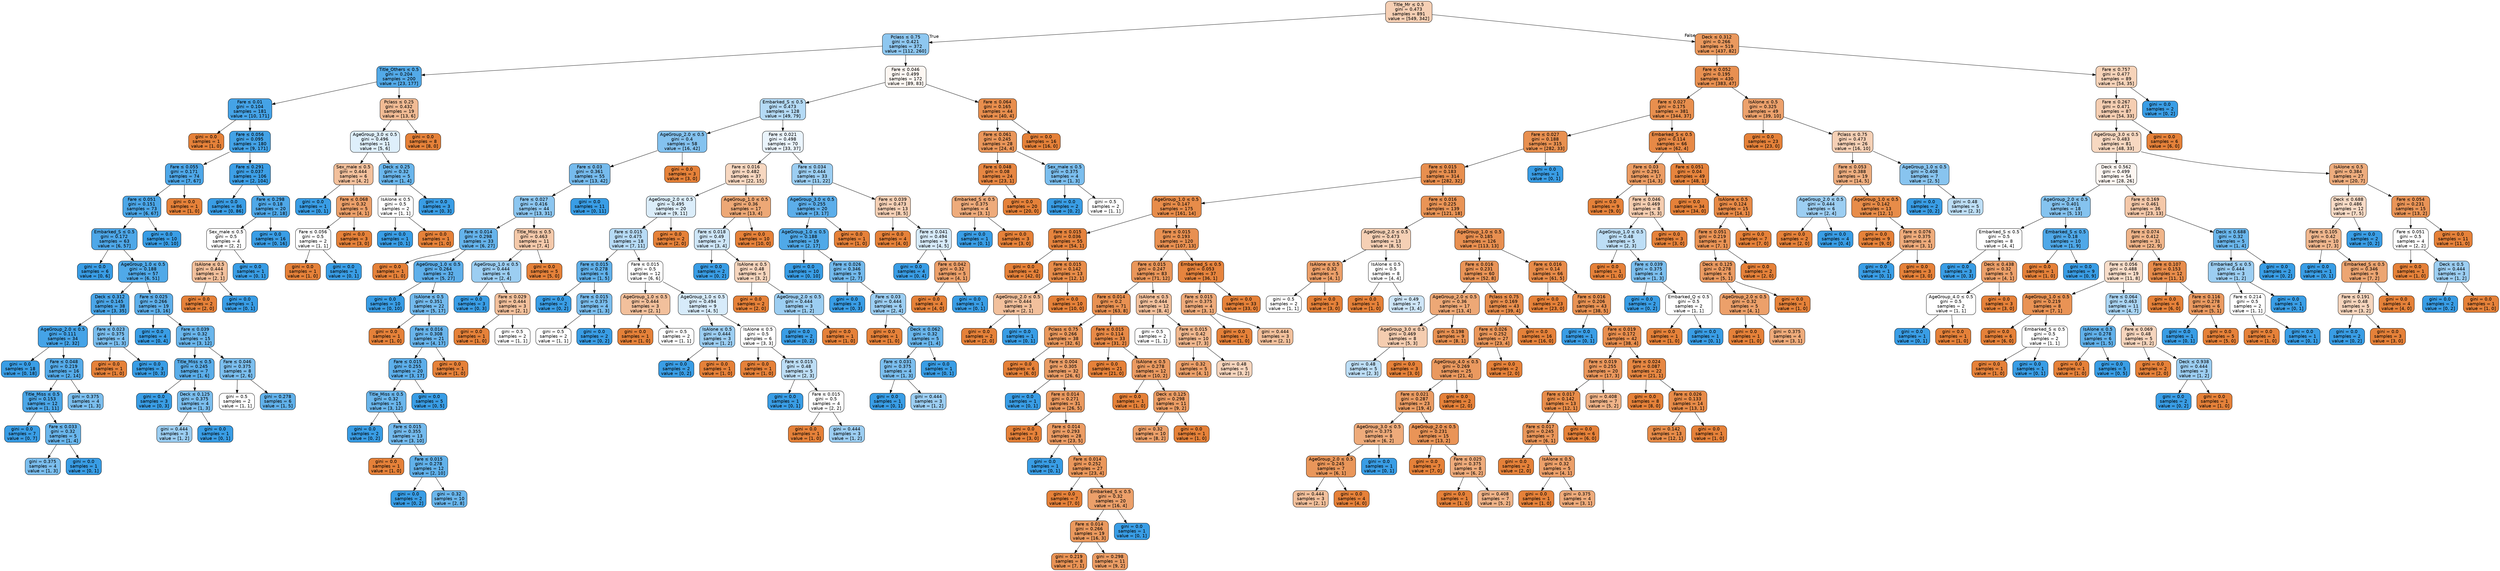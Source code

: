 digraph Tree {
node [shape=box, style="filled, rounded", color="black", fontname=helvetica] ;
edge [fontname=helvetica] ;
0 [label=<Title_Mr &le; 0.5<br/>gini = 0.473<br/>samples = 891<br/>value = [549, 342]>, fillcolor="#f5cfb4"] ;
1 [label=<Pclass &le; 0.75<br/>gini = 0.421<br/>samples = 372<br/>value = [112, 260]>, fillcolor="#8ec7f0"] ;
0 -> 1 [labeldistance=2.5, labelangle=45, headlabel="True"] ;
2 [label=<Title_Others &le; 0.5<br/>gini = 0.204<br/>samples = 200<br/>value = [23, 177]>, fillcolor="#53aae8"] ;
1 -> 2 ;
3 [label=<Fare &le; 0.01<br/>gini = 0.104<br/>samples = 181<br/>value = [10, 171]>, fillcolor="#45a3e7"] ;
2 -> 3 ;
4 [label=<gini = 0.0<br/>samples = 1<br/>value = [1, 0]>, fillcolor="#e58139"] ;
3 -> 4 ;
5 [label=<Fare &le; 0.056<br/>gini = 0.095<br/>samples = 180<br/>value = [9, 171]>, fillcolor="#43a2e6"] ;
3 -> 5 ;
6 [label=<Fare &le; 0.055<br/>gini = 0.171<br/>samples = 74<br/>value = [7, 67]>, fillcolor="#4ea7e8"] ;
5 -> 6 ;
7 [label=<Fare &le; 0.051<br/>gini = 0.151<br/>samples = 73<br/>value = [6, 67]>, fillcolor="#4ba6e7"] ;
6 -> 7 ;
8 [label=<Embarked_S &le; 0.5<br/>gini = 0.172<br/>samples = 63<br/>value = [6, 57]>, fillcolor="#4ea7e8"] ;
7 -> 8 ;
9 [label=<gini = 0.0<br/>samples = 6<br/>value = [0, 6]>, fillcolor="#399de5"] ;
8 -> 9 ;
10 [label=<AgeGroup_1.0 &le; 0.5<br/>gini = 0.188<br/>samples = 57<br/>value = [6, 51]>, fillcolor="#50a9e8"] ;
8 -> 10 ;
11 [label=<Deck &le; 0.312<br/>gini = 0.145<br/>samples = 38<br/>value = [3, 35]>, fillcolor="#4aa5e7"] ;
10 -> 11 ;
12 [label=<AgeGroup_2.0 &le; 0.5<br/>gini = 0.111<br/>samples = 34<br/>value = [2, 32]>, fillcolor="#45a3e7"] ;
11 -> 12 ;
13 [label=<gini = 0.0<br/>samples = 18<br/>value = [0, 18]>, fillcolor="#399de5"] ;
12 -> 13 ;
14 [label=<Fare &le; 0.048<br/>gini = 0.219<br/>samples = 16<br/>value = [2, 14]>, fillcolor="#55abe9"] ;
12 -> 14 ;
15 [label=<Title_Miss &le; 0.5<br/>gini = 0.153<br/>samples = 12<br/>value = [1, 11]>, fillcolor="#4ba6e7"] ;
14 -> 15 ;
16 [label=<gini = 0.0<br/>samples = 7<br/>value = [0, 7]>, fillcolor="#399de5"] ;
15 -> 16 ;
17 [label=<Fare &le; 0.033<br/>gini = 0.32<br/>samples = 5<br/>value = [1, 4]>, fillcolor="#6ab6ec"] ;
15 -> 17 ;
18 [label=<gini = 0.375<br/>samples = 4<br/>value = [1, 3]>, fillcolor="#7bbeee"] ;
17 -> 18 ;
19 [label=<gini = 0.0<br/>samples = 1<br/>value = [0, 1]>, fillcolor="#399de5"] ;
17 -> 19 ;
20 [label=<gini = 0.375<br/>samples = 4<br/>value = [1, 3]>, fillcolor="#7bbeee"] ;
14 -> 20 ;
21 [label=<Fare &le; 0.023<br/>gini = 0.375<br/>samples = 4<br/>value = [1, 3]>, fillcolor="#7bbeee"] ;
11 -> 21 ;
22 [label=<gini = 0.0<br/>samples = 1<br/>value = [1, 0]>, fillcolor="#e58139"] ;
21 -> 22 ;
23 [label=<gini = 0.0<br/>samples = 3<br/>value = [0, 3]>, fillcolor="#399de5"] ;
21 -> 23 ;
24 [label=<Fare &le; 0.025<br/>gini = 0.266<br/>samples = 19<br/>value = [3, 16]>, fillcolor="#5eafea"] ;
10 -> 24 ;
25 [label=<gini = 0.0<br/>samples = 4<br/>value = [0, 4]>, fillcolor="#399de5"] ;
24 -> 25 ;
26 [label=<Fare &le; 0.039<br/>gini = 0.32<br/>samples = 15<br/>value = [3, 12]>, fillcolor="#6ab6ec"] ;
24 -> 26 ;
27 [label=<Title_Miss &le; 0.5<br/>gini = 0.245<br/>samples = 7<br/>value = [1, 6]>, fillcolor="#5aade9"] ;
26 -> 27 ;
28 [label=<gini = 0.0<br/>samples = 3<br/>value = [0, 3]>, fillcolor="#399de5"] ;
27 -> 28 ;
29 [label=<Deck &le; 0.125<br/>gini = 0.375<br/>samples = 4<br/>value = [1, 3]>, fillcolor="#7bbeee"] ;
27 -> 29 ;
30 [label=<gini = 0.444<br/>samples = 3<br/>value = [1, 2]>, fillcolor="#9ccef2"] ;
29 -> 30 ;
31 [label=<gini = 0.0<br/>samples = 1<br/>value = [0, 1]>, fillcolor="#399de5"] ;
29 -> 31 ;
32 [label=<Fare &le; 0.046<br/>gini = 0.375<br/>samples = 8<br/>value = [2, 6]>, fillcolor="#7bbeee"] ;
26 -> 32 ;
33 [label=<gini = 0.5<br/>samples = 2<br/>value = [1, 1]>, fillcolor="#ffffff"] ;
32 -> 33 ;
34 [label=<gini = 0.278<br/>samples = 6<br/>value = [1, 5]>, fillcolor="#61b1ea"] ;
32 -> 34 ;
35 [label=<gini = 0.0<br/>samples = 10<br/>value = [0, 10]>, fillcolor="#399de5"] ;
7 -> 35 ;
36 [label=<gini = 0.0<br/>samples = 1<br/>value = [1, 0]>, fillcolor="#e58139"] ;
6 -> 36 ;
37 [label=<Fare &le; 0.291<br/>gini = 0.037<br/>samples = 106<br/>value = [2, 104]>, fillcolor="#3d9fe6"] ;
5 -> 37 ;
38 [label=<gini = 0.0<br/>samples = 86<br/>value = [0, 86]>, fillcolor="#399de5"] ;
37 -> 38 ;
39 [label=<Fare &le; 0.298<br/>gini = 0.18<br/>samples = 20<br/>value = [2, 18]>, fillcolor="#4fa8e8"] ;
37 -> 39 ;
40 [label=<Sex_male &le; 0.5<br/>gini = 0.5<br/>samples = 4<br/>value = [2, 2]>, fillcolor="#ffffff"] ;
39 -> 40 ;
41 [label=<IsAlone &le; 0.5<br/>gini = 0.444<br/>samples = 3<br/>value = [2, 1]>, fillcolor="#f2c09c"] ;
40 -> 41 ;
42 [label=<gini = 0.0<br/>samples = 2<br/>value = [2, 0]>, fillcolor="#e58139"] ;
41 -> 42 ;
43 [label=<gini = 0.0<br/>samples = 1<br/>value = [0, 1]>, fillcolor="#399de5"] ;
41 -> 43 ;
44 [label=<gini = 0.0<br/>samples = 1<br/>value = [0, 1]>, fillcolor="#399de5"] ;
40 -> 44 ;
45 [label=<gini = 0.0<br/>samples = 16<br/>value = [0, 16]>, fillcolor="#399de5"] ;
39 -> 45 ;
46 [label=<Pclass &le; 0.25<br/>gini = 0.432<br/>samples = 19<br/>value = [13, 6]>, fillcolor="#f1bb94"] ;
2 -> 46 ;
47 [label=<AgeGroup_3.0 &le; 0.5<br/>gini = 0.496<br/>samples = 11<br/>value = [5, 6]>, fillcolor="#deeffb"] ;
46 -> 47 ;
48 [label=<Sex_male &le; 0.5<br/>gini = 0.444<br/>samples = 6<br/>value = [4, 2]>, fillcolor="#f2c09c"] ;
47 -> 48 ;
49 [label=<gini = 0.0<br/>samples = 1<br/>value = [0, 1]>, fillcolor="#399de5"] ;
48 -> 49 ;
50 [label=<Fare &le; 0.068<br/>gini = 0.32<br/>samples = 5<br/>value = [4, 1]>, fillcolor="#eca06a"] ;
48 -> 50 ;
51 [label=<Fare &le; 0.056<br/>gini = 0.5<br/>samples = 2<br/>value = [1, 1]>, fillcolor="#ffffff"] ;
50 -> 51 ;
52 [label=<gini = 0.0<br/>samples = 1<br/>value = [1, 0]>, fillcolor="#e58139"] ;
51 -> 52 ;
53 [label=<gini = 0.0<br/>samples = 1<br/>value = [0, 1]>, fillcolor="#399de5"] ;
51 -> 53 ;
54 [label=<gini = 0.0<br/>samples = 3<br/>value = [3, 0]>, fillcolor="#e58139"] ;
50 -> 54 ;
55 [label=<Deck &le; 0.25<br/>gini = 0.32<br/>samples = 5<br/>value = [1, 4]>, fillcolor="#6ab6ec"] ;
47 -> 55 ;
56 [label=<IsAlone &le; 0.5<br/>gini = 0.5<br/>samples = 2<br/>value = [1, 1]>, fillcolor="#ffffff"] ;
55 -> 56 ;
57 [label=<gini = 0.0<br/>samples = 1<br/>value = [0, 1]>, fillcolor="#399de5"] ;
56 -> 57 ;
58 [label=<gini = 0.0<br/>samples = 1<br/>value = [1, 0]>, fillcolor="#e58139"] ;
56 -> 58 ;
59 [label=<gini = 0.0<br/>samples = 3<br/>value = [0, 3]>, fillcolor="#399de5"] ;
55 -> 59 ;
60 [label=<gini = 0.0<br/>samples = 8<br/>value = [8, 0]>, fillcolor="#e58139"] ;
46 -> 60 ;
61 [label=<Fare &le; 0.046<br/>gini = 0.499<br/>samples = 172<br/>value = [89, 83]>, fillcolor="#fdf7f2"] ;
1 -> 61 ;
62 [label=<Embarked_S &le; 0.5<br/>gini = 0.473<br/>samples = 128<br/>value = [49, 79]>, fillcolor="#b4daf5"] ;
61 -> 62 ;
63 [label=<AgeGroup_2.0 &le; 0.5<br/>gini = 0.4<br/>samples = 58<br/>value = [16, 42]>, fillcolor="#84c2ef"] ;
62 -> 63 ;
64 [label=<Fare &le; 0.03<br/>gini = 0.361<br/>samples = 55<br/>value = [13, 42]>, fillcolor="#76bbed"] ;
63 -> 64 ;
65 [label=<Fare &le; 0.027<br/>gini = 0.416<br/>samples = 44<br/>value = [13, 31]>, fillcolor="#8cc6f0"] ;
64 -> 65 ;
66 [label=<Fare &le; 0.014<br/>gini = 0.298<br/>samples = 33<br/>value = [6, 27]>, fillcolor="#65b3eb"] ;
65 -> 66 ;
67 [label=<gini = 0.0<br/>samples = 1<br/>value = [1, 0]>, fillcolor="#e58139"] ;
66 -> 67 ;
68 [label=<AgeGroup_1.0 &le; 0.5<br/>gini = 0.264<br/>samples = 32<br/>value = [5, 27]>, fillcolor="#5eafea"] ;
66 -> 68 ;
69 [label=<gini = 0.0<br/>samples = 10<br/>value = [0, 10]>, fillcolor="#399de5"] ;
68 -> 69 ;
70 [label=<IsAlone &le; 0.5<br/>gini = 0.351<br/>samples = 22<br/>value = [5, 17]>, fillcolor="#73baed"] ;
68 -> 70 ;
71 [label=<gini = 0.0<br/>samples = 1<br/>value = [1, 0]>, fillcolor="#e58139"] ;
70 -> 71 ;
72 [label=<Fare &le; 0.016<br/>gini = 0.308<br/>samples = 21<br/>value = [4, 17]>, fillcolor="#68b4eb"] ;
70 -> 72 ;
73 [label=<Fare &le; 0.015<br/>gini = 0.255<br/>samples = 20<br/>value = [3, 17]>, fillcolor="#5caeea"] ;
72 -> 73 ;
74 [label=<Title_Miss &le; 0.5<br/>gini = 0.32<br/>samples = 15<br/>value = [3, 12]>, fillcolor="#6ab6ec"] ;
73 -> 74 ;
75 [label=<gini = 0.0<br/>samples = 2<br/>value = [0, 2]>, fillcolor="#399de5"] ;
74 -> 75 ;
76 [label=<Fare &le; 0.015<br/>gini = 0.355<br/>samples = 13<br/>value = [3, 10]>, fillcolor="#74baed"] ;
74 -> 76 ;
77 [label=<gini = 0.0<br/>samples = 1<br/>value = [1, 0]>, fillcolor="#e58139"] ;
76 -> 77 ;
78 [label=<Fare &le; 0.015<br/>gini = 0.278<br/>samples = 12<br/>value = [2, 10]>, fillcolor="#61b1ea"] ;
76 -> 78 ;
79 [label=<gini = 0.0<br/>samples = 2<br/>value = [0, 2]>, fillcolor="#399de5"] ;
78 -> 79 ;
80 [label=<gini = 0.32<br/>samples = 10<br/>value = [2, 8]>, fillcolor="#6ab6ec"] ;
78 -> 80 ;
81 [label=<gini = 0.0<br/>samples = 5<br/>value = [0, 5]>, fillcolor="#399de5"] ;
73 -> 81 ;
82 [label=<gini = 0.0<br/>samples = 1<br/>value = [1, 0]>, fillcolor="#e58139"] ;
72 -> 82 ;
83 [label=<Title_Miss &le; 0.5<br/>gini = 0.463<br/>samples = 11<br/>value = [7, 4]>, fillcolor="#f4c9aa"] ;
65 -> 83 ;
84 [label=<AgeGroup_1.0 &le; 0.5<br/>gini = 0.444<br/>samples = 6<br/>value = [2, 4]>, fillcolor="#9ccef2"] ;
83 -> 84 ;
85 [label=<gini = 0.0<br/>samples = 3<br/>value = [0, 3]>, fillcolor="#399de5"] ;
84 -> 85 ;
86 [label=<Fare &le; 0.029<br/>gini = 0.444<br/>samples = 3<br/>value = [2, 1]>, fillcolor="#f2c09c"] ;
84 -> 86 ;
87 [label=<gini = 0.0<br/>samples = 1<br/>value = [1, 0]>, fillcolor="#e58139"] ;
86 -> 87 ;
88 [label=<gini = 0.5<br/>samples = 2<br/>value = [1, 1]>, fillcolor="#ffffff"] ;
86 -> 88 ;
89 [label=<gini = 0.0<br/>samples = 5<br/>value = [5, 0]>, fillcolor="#e58139"] ;
83 -> 89 ;
90 [label=<gini = 0.0<br/>samples = 11<br/>value = [0, 11]>, fillcolor="#399de5"] ;
64 -> 90 ;
91 [label=<gini = 0.0<br/>samples = 3<br/>value = [3, 0]>, fillcolor="#e58139"] ;
63 -> 91 ;
92 [label=<Fare &le; 0.021<br/>gini = 0.498<br/>samples = 70<br/>value = [33, 37]>, fillcolor="#eaf4fc"] ;
62 -> 92 ;
93 [label=<Fare &le; 0.016<br/>gini = 0.482<br/>samples = 37<br/>value = [22, 15]>, fillcolor="#f7d7c0"] ;
92 -> 93 ;
94 [label=<AgeGroup_2.0 &le; 0.5<br/>gini = 0.495<br/>samples = 20<br/>value = [9, 11]>, fillcolor="#dbedfa"] ;
93 -> 94 ;
95 [label=<Fare &le; 0.015<br/>gini = 0.475<br/>samples = 18<br/>value = [7, 11]>, fillcolor="#b7dbf6"] ;
94 -> 95 ;
96 [label=<Fare &le; 0.015<br/>gini = 0.278<br/>samples = 6<br/>value = [1, 5]>, fillcolor="#61b1ea"] ;
95 -> 96 ;
97 [label=<gini = 0.0<br/>samples = 2<br/>value = [0, 2]>, fillcolor="#399de5"] ;
96 -> 97 ;
98 [label=<Fare &le; 0.015<br/>gini = 0.375<br/>samples = 4<br/>value = [1, 3]>, fillcolor="#7bbeee"] ;
96 -> 98 ;
99 [label=<gini = 0.5<br/>samples = 2<br/>value = [1, 1]>, fillcolor="#ffffff"] ;
98 -> 99 ;
100 [label=<gini = 0.0<br/>samples = 2<br/>value = [0, 2]>, fillcolor="#399de5"] ;
98 -> 100 ;
101 [label=<Fare &le; 0.015<br/>gini = 0.5<br/>samples = 12<br/>value = [6, 6]>, fillcolor="#ffffff"] ;
95 -> 101 ;
102 [label=<AgeGroup_1.0 &le; 0.5<br/>gini = 0.444<br/>samples = 3<br/>value = [2, 1]>, fillcolor="#f2c09c"] ;
101 -> 102 ;
103 [label=<gini = 0.0<br/>samples = 1<br/>value = [1, 0]>, fillcolor="#e58139"] ;
102 -> 103 ;
104 [label=<gini = 0.5<br/>samples = 2<br/>value = [1, 1]>, fillcolor="#ffffff"] ;
102 -> 104 ;
105 [label=<AgeGroup_1.0 &le; 0.5<br/>gini = 0.494<br/>samples = 9<br/>value = [4, 5]>, fillcolor="#d7ebfa"] ;
101 -> 105 ;
106 [label=<IsAlone &le; 0.5<br/>gini = 0.444<br/>samples = 3<br/>value = [1, 2]>, fillcolor="#9ccef2"] ;
105 -> 106 ;
107 [label=<gini = 0.0<br/>samples = 2<br/>value = [0, 2]>, fillcolor="#399de5"] ;
106 -> 107 ;
108 [label=<gini = 0.0<br/>samples = 1<br/>value = [1, 0]>, fillcolor="#e58139"] ;
106 -> 108 ;
109 [label=<IsAlone &le; 0.5<br/>gini = 0.5<br/>samples = 6<br/>value = [3, 3]>, fillcolor="#ffffff"] ;
105 -> 109 ;
110 [label=<gini = 0.0<br/>samples = 1<br/>value = [1, 0]>, fillcolor="#e58139"] ;
109 -> 110 ;
111 [label=<Fare &le; 0.015<br/>gini = 0.48<br/>samples = 5<br/>value = [2, 3]>, fillcolor="#bddef6"] ;
109 -> 111 ;
112 [label=<gini = 0.0<br/>samples = 1<br/>value = [0, 1]>, fillcolor="#399de5"] ;
111 -> 112 ;
113 [label=<Fare &le; 0.015<br/>gini = 0.5<br/>samples = 4<br/>value = [2, 2]>, fillcolor="#ffffff"] ;
111 -> 113 ;
114 [label=<gini = 0.0<br/>samples = 1<br/>value = [1, 0]>, fillcolor="#e58139"] ;
113 -> 114 ;
115 [label=<gini = 0.444<br/>samples = 3<br/>value = [1, 2]>, fillcolor="#9ccef2"] ;
113 -> 115 ;
116 [label=<gini = 0.0<br/>samples = 2<br/>value = [2, 0]>, fillcolor="#e58139"] ;
94 -> 116 ;
117 [label=<AgeGroup_1.0 &le; 0.5<br/>gini = 0.36<br/>samples = 17<br/>value = [13, 4]>, fillcolor="#eda876"] ;
93 -> 117 ;
118 [label=<Fare &le; 0.018<br/>gini = 0.49<br/>samples = 7<br/>value = [3, 4]>, fillcolor="#cee6f8"] ;
117 -> 118 ;
119 [label=<gini = 0.0<br/>samples = 2<br/>value = [0, 2]>, fillcolor="#399de5"] ;
118 -> 119 ;
120 [label=<IsAlone &le; 0.5<br/>gini = 0.48<br/>samples = 5<br/>value = [3, 2]>, fillcolor="#f6d5bd"] ;
118 -> 120 ;
121 [label=<gini = 0.0<br/>samples = 2<br/>value = [2, 0]>, fillcolor="#e58139"] ;
120 -> 121 ;
122 [label=<AgeGroup_2.0 &le; 0.5<br/>gini = 0.444<br/>samples = 3<br/>value = [1, 2]>, fillcolor="#9ccef2"] ;
120 -> 122 ;
123 [label=<gini = 0.0<br/>samples = 2<br/>value = [0, 2]>, fillcolor="#399de5"] ;
122 -> 123 ;
124 [label=<gini = 0.0<br/>samples = 1<br/>value = [1, 0]>, fillcolor="#e58139"] ;
122 -> 124 ;
125 [label=<gini = 0.0<br/>samples = 10<br/>value = [10, 0]>, fillcolor="#e58139"] ;
117 -> 125 ;
126 [label=<Fare &le; 0.034<br/>gini = 0.444<br/>samples = 33<br/>value = [11, 22]>, fillcolor="#9ccef2"] ;
92 -> 126 ;
127 [label=<AgeGroup_3.0 &le; 0.5<br/>gini = 0.255<br/>samples = 20<br/>value = [3, 17]>, fillcolor="#5caeea"] ;
126 -> 127 ;
128 [label=<AgeGroup_1.0 &le; 0.5<br/>gini = 0.188<br/>samples = 19<br/>value = [2, 17]>, fillcolor="#50a9e8"] ;
127 -> 128 ;
129 [label=<gini = 0.0<br/>samples = 10<br/>value = [0, 10]>, fillcolor="#399de5"] ;
128 -> 129 ;
130 [label=<Fare &le; 0.026<br/>gini = 0.346<br/>samples = 9<br/>value = [2, 7]>, fillcolor="#72b9ec"] ;
128 -> 130 ;
131 [label=<gini = 0.0<br/>samples = 3<br/>value = [0, 3]>, fillcolor="#399de5"] ;
130 -> 131 ;
132 [label=<Fare &le; 0.03<br/>gini = 0.444<br/>samples = 6<br/>value = [2, 4]>, fillcolor="#9ccef2"] ;
130 -> 132 ;
133 [label=<gini = 0.0<br/>samples = 1<br/>value = [1, 0]>, fillcolor="#e58139"] ;
132 -> 133 ;
134 [label=<Deck &le; 0.062<br/>gini = 0.32<br/>samples = 5<br/>value = [1, 4]>, fillcolor="#6ab6ec"] ;
132 -> 134 ;
135 [label=<Fare &le; 0.031<br/>gini = 0.375<br/>samples = 4<br/>value = [1, 3]>, fillcolor="#7bbeee"] ;
134 -> 135 ;
136 [label=<gini = 0.0<br/>samples = 1<br/>value = [0, 1]>, fillcolor="#399de5"] ;
135 -> 136 ;
137 [label=<gini = 0.444<br/>samples = 3<br/>value = [1, 2]>, fillcolor="#9ccef2"] ;
135 -> 137 ;
138 [label=<gini = 0.0<br/>samples = 1<br/>value = [0, 1]>, fillcolor="#399de5"] ;
134 -> 138 ;
139 [label=<gini = 0.0<br/>samples = 1<br/>value = [1, 0]>, fillcolor="#e58139"] ;
127 -> 139 ;
140 [label=<Fare &le; 0.039<br/>gini = 0.473<br/>samples = 13<br/>value = [8, 5]>, fillcolor="#f5d0b5"] ;
126 -> 140 ;
141 [label=<gini = 0.0<br/>samples = 4<br/>value = [4, 0]>, fillcolor="#e58139"] ;
140 -> 141 ;
142 [label=<Fare &le; 0.041<br/>gini = 0.494<br/>samples = 9<br/>value = [4, 5]>, fillcolor="#d7ebfa"] ;
140 -> 142 ;
143 [label=<gini = 0.0<br/>samples = 4<br/>value = [0, 4]>, fillcolor="#399de5"] ;
142 -> 143 ;
144 [label=<Fare &le; 0.042<br/>gini = 0.32<br/>samples = 5<br/>value = [4, 1]>, fillcolor="#eca06a"] ;
142 -> 144 ;
145 [label=<gini = 0.0<br/>samples = 4<br/>value = [4, 0]>, fillcolor="#e58139"] ;
144 -> 145 ;
146 [label=<gini = 0.0<br/>samples = 1<br/>value = [0, 1]>, fillcolor="#399de5"] ;
144 -> 146 ;
147 [label=<Fare &le; 0.064<br/>gini = 0.165<br/>samples = 44<br/>value = [40, 4]>, fillcolor="#e88e4d"] ;
61 -> 147 ;
148 [label=<Fare &le; 0.061<br/>gini = 0.245<br/>samples = 28<br/>value = [24, 4]>, fillcolor="#e9965a"] ;
147 -> 148 ;
149 [label=<Fare &le; 0.048<br/>gini = 0.08<br/>samples = 24<br/>value = [23, 1]>, fillcolor="#e68642"] ;
148 -> 149 ;
150 [label=<Embarked_S &le; 0.5<br/>gini = 0.375<br/>samples = 4<br/>value = [3, 1]>, fillcolor="#eeab7b"] ;
149 -> 150 ;
151 [label=<gini = 0.0<br/>samples = 1<br/>value = [0, 1]>, fillcolor="#399de5"] ;
150 -> 151 ;
152 [label=<gini = 0.0<br/>samples = 3<br/>value = [3, 0]>, fillcolor="#e58139"] ;
150 -> 152 ;
153 [label=<gini = 0.0<br/>samples = 20<br/>value = [20, 0]>, fillcolor="#e58139"] ;
149 -> 153 ;
154 [label=<Sex_male &le; 0.5<br/>gini = 0.375<br/>samples = 4<br/>value = [1, 3]>, fillcolor="#7bbeee"] ;
148 -> 154 ;
155 [label=<gini = 0.0<br/>samples = 2<br/>value = [0, 2]>, fillcolor="#399de5"] ;
154 -> 155 ;
156 [label=<gini = 0.5<br/>samples = 2<br/>value = [1, 1]>, fillcolor="#ffffff"] ;
154 -> 156 ;
157 [label=<gini = 0.0<br/>samples = 16<br/>value = [16, 0]>, fillcolor="#e58139"] ;
147 -> 157 ;
158 [label=<Deck &le; 0.312<br/>gini = 0.266<br/>samples = 519<br/>value = [437, 82]>, fillcolor="#ea995e"] ;
0 -> 158 [labeldistance=2.5, labelangle=-45, headlabel="False"] ;
159 [label=<Fare &le; 0.052<br/>gini = 0.195<br/>samples = 430<br/>value = [383, 47]>, fillcolor="#e89051"] ;
158 -> 159 ;
160 [label=<Fare &le; 0.027<br/>gini = 0.175<br/>samples = 381<br/>value = [344, 37]>, fillcolor="#e88f4e"] ;
159 -> 160 ;
161 [label=<Fare &le; 0.027<br/>gini = 0.188<br/>samples = 315<br/>value = [282, 33]>, fillcolor="#e89050"] ;
160 -> 161 ;
162 [label=<Fare &le; 0.015<br/>gini = 0.183<br/>samples = 314<br/>value = [282, 32]>, fillcolor="#e88f4f"] ;
161 -> 162 ;
163 [label=<AgeGroup_1.0 &le; 0.5<br/>gini = 0.147<br/>samples = 175<br/>value = [161, 14]>, fillcolor="#e78c4a"] ;
162 -> 163 ;
164 [label=<Fare &le; 0.015<br/>gini = 0.036<br/>samples = 55<br/>value = [54, 1]>, fillcolor="#e5833d"] ;
163 -> 164 ;
165 [label=<gini = 0.0<br/>samples = 42<br/>value = [42, 0]>, fillcolor="#e58139"] ;
164 -> 165 ;
166 [label=<Fare &le; 0.015<br/>gini = 0.142<br/>samples = 13<br/>value = [12, 1]>, fillcolor="#e78c49"] ;
164 -> 166 ;
167 [label=<AgeGroup_2.0 &le; 0.5<br/>gini = 0.444<br/>samples = 3<br/>value = [2, 1]>, fillcolor="#f2c09c"] ;
166 -> 167 ;
168 [label=<gini = 0.0<br/>samples = 2<br/>value = [2, 0]>, fillcolor="#e58139"] ;
167 -> 168 ;
169 [label=<gini = 0.0<br/>samples = 1<br/>value = [0, 1]>, fillcolor="#399de5"] ;
167 -> 169 ;
170 [label=<gini = 0.0<br/>samples = 10<br/>value = [10, 0]>, fillcolor="#e58139"] ;
166 -> 170 ;
171 [label=<Fare &le; 0.015<br/>gini = 0.193<br/>samples = 120<br/>value = [107, 13]>, fillcolor="#e89051"] ;
163 -> 171 ;
172 [label=<Fare &le; 0.015<br/>gini = 0.247<br/>samples = 83<br/>value = [71, 12]>, fillcolor="#e9965a"] ;
171 -> 172 ;
173 [label=<Fare &le; 0.014<br/>gini = 0.2<br/>samples = 71<br/>value = [63, 8]>, fillcolor="#e89152"] ;
172 -> 173 ;
174 [label=<Pclass &le; 0.75<br/>gini = 0.266<br/>samples = 38<br/>value = [32, 6]>, fillcolor="#ea995e"] ;
173 -> 174 ;
175 [label=<gini = 0.0<br/>samples = 6<br/>value = [6, 0]>, fillcolor="#e58139"] ;
174 -> 175 ;
176 [label=<Fare &le; 0.004<br/>gini = 0.305<br/>samples = 32<br/>value = [26, 6]>, fillcolor="#eb9e67"] ;
174 -> 176 ;
177 [label=<gini = 0.0<br/>samples = 1<br/>value = [0, 1]>, fillcolor="#399de5"] ;
176 -> 177 ;
178 [label=<Fare &le; 0.014<br/>gini = 0.271<br/>samples = 31<br/>value = [26, 5]>, fillcolor="#ea995f"] ;
176 -> 178 ;
179 [label=<gini = 0.0<br/>samples = 3<br/>value = [3, 0]>, fillcolor="#e58139"] ;
178 -> 179 ;
180 [label=<Fare &le; 0.014<br/>gini = 0.293<br/>samples = 28<br/>value = [23, 5]>, fillcolor="#eb9c64"] ;
178 -> 180 ;
181 [label=<gini = 0.0<br/>samples = 1<br/>value = [0, 1]>, fillcolor="#399de5"] ;
180 -> 181 ;
182 [label=<Fare &le; 0.014<br/>gini = 0.252<br/>samples = 27<br/>value = [23, 4]>, fillcolor="#ea975b"] ;
180 -> 182 ;
183 [label=<gini = 0.0<br/>samples = 7<br/>value = [7, 0]>, fillcolor="#e58139"] ;
182 -> 183 ;
184 [label=<Embarked_S &le; 0.5<br/>gini = 0.32<br/>samples = 20<br/>value = [16, 4]>, fillcolor="#eca06a"] ;
182 -> 184 ;
185 [label=<Fare &le; 0.014<br/>gini = 0.266<br/>samples = 19<br/>value = [16, 3]>, fillcolor="#ea995e"] ;
184 -> 185 ;
186 [label=<gini = 0.219<br/>samples = 8<br/>value = [7, 1]>, fillcolor="#e99355"] ;
185 -> 186 ;
187 [label=<gini = 0.298<br/>samples = 11<br/>value = [9, 2]>, fillcolor="#eb9d65"] ;
185 -> 187 ;
188 [label=<gini = 0.0<br/>samples = 1<br/>value = [0, 1]>, fillcolor="#399de5"] ;
184 -> 188 ;
189 [label=<Fare &le; 0.015<br/>gini = 0.114<br/>samples = 33<br/>value = [31, 2]>, fillcolor="#e78946"] ;
173 -> 189 ;
190 [label=<gini = 0.0<br/>samples = 21<br/>value = [21, 0]>, fillcolor="#e58139"] ;
189 -> 190 ;
191 [label=<IsAlone &le; 0.5<br/>gini = 0.278<br/>samples = 12<br/>value = [10, 2]>, fillcolor="#ea9a61"] ;
189 -> 191 ;
192 [label=<gini = 0.0<br/>samples = 1<br/>value = [1, 0]>, fillcolor="#e58139"] ;
191 -> 192 ;
193 [label=<Deck &le; 0.125<br/>gini = 0.298<br/>samples = 11<br/>value = [9, 2]>, fillcolor="#eb9d65"] ;
191 -> 193 ;
194 [label=<gini = 0.32<br/>samples = 10<br/>value = [8, 2]>, fillcolor="#eca06a"] ;
193 -> 194 ;
195 [label=<gini = 0.0<br/>samples = 1<br/>value = [1, 0]>, fillcolor="#e58139"] ;
193 -> 195 ;
196 [label=<IsAlone &le; 0.5<br/>gini = 0.444<br/>samples = 12<br/>value = [8, 4]>, fillcolor="#f2c09c"] ;
172 -> 196 ;
197 [label=<gini = 0.5<br/>samples = 2<br/>value = [1, 1]>, fillcolor="#ffffff"] ;
196 -> 197 ;
198 [label=<Fare &le; 0.015<br/>gini = 0.42<br/>samples = 10<br/>value = [7, 3]>, fillcolor="#f0b78e"] ;
196 -> 198 ;
199 [label=<gini = 0.32<br/>samples = 5<br/>value = [4, 1]>, fillcolor="#eca06a"] ;
198 -> 199 ;
200 [label=<gini = 0.48<br/>samples = 5<br/>value = [3, 2]>, fillcolor="#f6d5bd"] ;
198 -> 200 ;
201 [label=<Embarked_S &le; 0.5<br/>gini = 0.053<br/>samples = 37<br/>value = [36, 1]>, fillcolor="#e6843e"] ;
171 -> 201 ;
202 [label=<Fare &le; 0.015<br/>gini = 0.375<br/>samples = 4<br/>value = [3, 1]>, fillcolor="#eeab7b"] ;
201 -> 202 ;
203 [label=<gini = 0.0<br/>samples = 1<br/>value = [1, 0]>, fillcolor="#e58139"] ;
202 -> 203 ;
204 [label=<gini = 0.444<br/>samples = 3<br/>value = [2, 1]>, fillcolor="#f2c09c"] ;
202 -> 204 ;
205 [label=<gini = 0.0<br/>samples = 33<br/>value = [33, 0]>, fillcolor="#e58139"] ;
201 -> 205 ;
206 [label=<Fare &le; 0.016<br/>gini = 0.225<br/>samples = 139<br/>value = [121, 18]>, fillcolor="#e99456"] ;
162 -> 206 ;
207 [label=<AgeGroup_2.0 &le; 0.5<br/>gini = 0.473<br/>samples = 13<br/>value = [8, 5]>, fillcolor="#f5d0b5"] ;
206 -> 207 ;
208 [label=<IsAlone &le; 0.5<br/>gini = 0.32<br/>samples = 5<br/>value = [4, 1]>, fillcolor="#eca06a"] ;
207 -> 208 ;
209 [label=<gini = 0.5<br/>samples = 2<br/>value = [1, 1]>, fillcolor="#ffffff"] ;
208 -> 209 ;
210 [label=<gini = 0.0<br/>samples = 3<br/>value = [3, 0]>, fillcolor="#e58139"] ;
208 -> 210 ;
211 [label=<IsAlone &le; 0.5<br/>gini = 0.5<br/>samples = 8<br/>value = [4, 4]>, fillcolor="#ffffff"] ;
207 -> 211 ;
212 [label=<gini = 0.0<br/>samples = 1<br/>value = [1, 0]>, fillcolor="#e58139"] ;
211 -> 212 ;
213 [label=<gini = 0.49<br/>samples = 7<br/>value = [3, 4]>, fillcolor="#cee6f8"] ;
211 -> 213 ;
214 [label=<AgeGroup_1.0 &le; 0.5<br/>gini = 0.185<br/>samples = 126<br/>value = [113, 13]>, fillcolor="#e88f50"] ;
206 -> 214 ;
215 [label=<Fare &le; 0.016<br/>gini = 0.231<br/>samples = 60<br/>value = [52, 8]>, fillcolor="#e99457"] ;
214 -> 215 ;
216 [label=<AgeGroup_2.0 &le; 0.5<br/>gini = 0.36<br/>samples = 17<br/>value = [13, 4]>, fillcolor="#eda876"] ;
215 -> 216 ;
217 [label=<AgeGroup_3.0 &le; 0.5<br/>gini = 0.469<br/>samples = 8<br/>value = [5, 3]>, fillcolor="#f5cdb0"] ;
216 -> 217 ;
218 [label=<gini = 0.48<br/>samples = 5<br/>value = [2, 3]>, fillcolor="#bddef6"] ;
217 -> 218 ;
219 [label=<gini = 0.0<br/>samples = 3<br/>value = [3, 0]>, fillcolor="#e58139"] ;
217 -> 219 ;
220 [label=<gini = 0.198<br/>samples = 9<br/>value = [8, 1]>, fillcolor="#e89152"] ;
216 -> 220 ;
221 [label=<Pclass &le; 0.75<br/>gini = 0.169<br/>samples = 43<br/>value = [39, 4]>, fillcolor="#e88e4d"] ;
215 -> 221 ;
222 [label=<Fare &le; 0.026<br/>gini = 0.252<br/>samples = 27<br/>value = [23, 4]>, fillcolor="#ea975b"] ;
221 -> 222 ;
223 [label=<AgeGroup_4.0 &le; 0.5<br/>gini = 0.269<br/>samples = 25<br/>value = [21, 4]>, fillcolor="#ea995f"] ;
222 -> 223 ;
224 [label=<Fare &le; 0.021<br/>gini = 0.287<br/>samples = 23<br/>value = [19, 4]>, fillcolor="#ea9c63"] ;
223 -> 224 ;
225 [label=<AgeGroup_3.0 &le; 0.5<br/>gini = 0.375<br/>samples = 8<br/>value = [6, 2]>, fillcolor="#eeab7b"] ;
224 -> 225 ;
226 [label=<AgeGroup_2.0 &le; 0.5<br/>gini = 0.245<br/>samples = 7<br/>value = [6, 1]>, fillcolor="#e9965a"] ;
225 -> 226 ;
227 [label=<gini = 0.444<br/>samples = 3<br/>value = [2, 1]>, fillcolor="#f2c09c"] ;
226 -> 227 ;
228 [label=<gini = 0.0<br/>samples = 4<br/>value = [4, 0]>, fillcolor="#e58139"] ;
226 -> 228 ;
229 [label=<gini = 0.0<br/>samples = 1<br/>value = [0, 1]>, fillcolor="#399de5"] ;
225 -> 229 ;
230 [label=<AgeGroup_2.0 &le; 0.5<br/>gini = 0.231<br/>samples = 15<br/>value = [13, 2]>, fillcolor="#e99457"] ;
224 -> 230 ;
231 [label=<gini = 0.0<br/>samples = 7<br/>value = [7, 0]>, fillcolor="#e58139"] ;
230 -> 231 ;
232 [label=<Fare &le; 0.025<br/>gini = 0.375<br/>samples = 8<br/>value = [6, 2]>, fillcolor="#eeab7b"] ;
230 -> 232 ;
233 [label=<gini = 0.0<br/>samples = 1<br/>value = [1, 0]>, fillcolor="#e58139"] ;
232 -> 233 ;
234 [label=<gini = 0.408<br/>samples = 7<br/>value = [5, 2]>, fillcolor="#efb388"] ;
232 -> 234 ;
235 [label=<gini = 0.0<br/>samples = 2<br/>value = [2, 0]>, fillcolor="#e58139"] ;
223 -> 235 ;
236 [label=<gini = 0.0<br/>samples = 2<br/>value = [2, 0]>, fillcolor="#e58139"] ;
222 -> 236 ;
237 [label=<gini = 0.0<br/>samples = 16<br/>value = [16, 0]>, fillcolor="#e58139"] ;
221 -> 237 ;
238 [label=<Fare &le; 0.016<br/>gini = 0.14<br/>samples = 66<br/>value = [61, 5]>, fillcolor="#e78b49"] ;
214 -> 238 ;
239 [label=<gini = 0.0<br/>samples = 23<br/>value = [23, 0]>, fillcolor="#e58139"] ;
238 -> 239 ;
240 [label=<Fare &le; 0.016<br/>gini = 0.206<br/>samples = 43<br/>value = [38, 5]>, fillcolor="#e89253"] ;
238 -> 240 ;
241 [label=<gini = 0.0<br/>samples = 1<br/>value = [0, 1]>, fillcolor="#399de5"] ;
240 -> 241 ;
242 [label=<Fare &le; 0.019<br/>gini = 0.172<br/>samples = 42<br/>value = [38, 4]>, fillcolor="#e88e4e"] ;
240 -> 242 ;
243 [label=<Fare &le; 0.019<br/>gini = 0.255<br/>samples = 20<br/>value = [17, 3]>, fillcolor="#ea975c"] ;
242 -> 243 ;
244 [label=<Fare &le; 0.017<br/>gini = 0.142<br/>samples = 13<br/>value = [12, 1]>, fillcolor="#e78c49"] ;
243 -> 244 ;
245 [label=<Fare &le; 0.017<br/>gini = 0.245<br/>samples = 7<br/>value = [6, 1]>, fillcolor="#e9965a"] ;
244 -> 245 ;
246 [label=<gini = 0.0<br/>samples = 2<br/>value = [2, 0]>, fillcolor="#e58139"] ;
245 -> 246 ;
247 [label=<IsAlone &le; 0.5<br/>gini = 0.32<br/>samples = 5<br/>value = [4, 1]>, fillcolor="#eca06a"] ;
245 -> 247 ;
248 [label=<gini = 0.0<br/>samples = 1<br/>value = [1, 0]>, fillcolor="#e58139"] ;
247 -> 248 ;
249 [label=<gini = 0.375<br/>samples = 4<br/>value = [3, 1]>, fillcolor="#eeab7b"] ;
247 -> 249 ;
250 [label=<gini = 0.0<br/>samples = 6<br/>value = [6, 0]>, fillcolor="#e58139"] ;
244 -> 250 ;
251 [label=<gini = 0.408<br/>samples = 7<br/>value = [5, 2]>, fillcolor="#efb388"] ;
243 -> 251 ;
252 [label=<Fare &le; 0.024<br/>gini = 0.087<br/>samples = 22<br/>value = [21, 1]>, fillcolor="#e68742"] ;
242 -> 252 ;
253 [label=<gini = 0.0<br/>samples = 8<br/>value = [8, 0]>, fillcolor="#e58139"] ;
252 -> 253 ;
254 [label=<Fare &le; 0.026<br/>gini = 0.133<br/>samples = 14<br/>value = [13, 1]>, fillcolor="#e78b48"] ;
252 -> 254 ;
255 [label=<gini = 0.142<br/>samples = 13<br/>value = [12, 1]>, fillcolor="#e78c49"] ;
254 -> 255 ;
256 [label=<gini = 0.0<br/>samples = 1<br/>value = [1, 0]>, fillcolor="#e58139"] ;
254 -> 256 ;
257 [label=<gini = 0.0<br/>samples = 1<br/>value = [0, 1]>, fillcolor="#399de5"] ;
161 -> 257 ;
258 [label=<Embarked_S &le; 0.5<br/>gini = 0.114<br/>samples = 66<br/>value = [62, 4]>, fillcolor="#e78946"] ;
160 -> 258 ;
259 [label=<Fare &le; 0.03<br/>gini = 0.291<br/>samples = 17<br/>value = [14, 3]>, fillcolor="#eb9c63"] ;
258 -> 259 ;
260 [label=<gini = 0.0<br/>samples = 9<br/>value = [9, 0]>, fillcolor="#e58139"] ;
259 -> 260 ;
261 [label=<Fare &le; 0.046<br/>gini = 0.469<br/>samples = 8<br/>value = [5, 3]>, fillcolor="#f5cdb0"] ;
259 -> 261 ;
262 [label=<AgeGroup_1.0 &le; 0.5<br/>gini = 0.48<br/>samples = 5<br/>value = [2, 3]>, fillcolor="#bddef6"] ;
261 -> 262 ;
263 [label=<gini = 0.0<br/>samples = 1<br/>value = [1, 0]>, fillcolor="#e58139"] ;
262 -> 263 ;
264 [label=<Fare &le; 0.039<br/>gini = 0.375<br/>samples = 4<br/>value = [1, 3]>, fillcolor="#7bbeee"] ;
262 -> 264 ;
265 [label=<gini = 0.0<br/>samples = 2<br/>value = [0, 2]>, fillcolor="#399de5"] ;
264 -> 265 ;
266 [label=<Embarked_Q &le; 0.5<br/>gini = 0.5<br/>samples = 2<br/>value = [1, 1]>, fillcolor="#ffffff"] ;
264 -> 266 ;
267 [label=<gini = 0.0<br/>samples = 1<br/>value = [1, 0]>, fillcolor="#e58139"] ;
266 -> 267 ;
268 [label=<gini = 0.0<br/>samples = 1<br/>value = [0, 1]>, fillcolor="#399de5"] ;
266 -> 268 ;
269 [label=<gini = 0.0<br/>samples = 3<br/>value = [3, 0]>, fillcolor="#e58139"] ;
261 -> 269 ;
270 [label=<Fare &le; 0.051<br/>gini = 0.04<br/>samples = 49<br/>value = [48, 1]>, fillcolor="#e6843d"] ;
258 -> 270 ;
271 [label=<gini = 0.0<br/>samples = 34<br/>value = [34, 0]>, fillcolor="#e58139"] ;
270 -> 271 ;
272 [label=<IsAlone &le; 0.5<br/>gini = 0.124<br/>samples = 15<br/>value = [14, 1]>, fillcolor="#e78a47"] ;
270 -> 272 ;
273 [label=<Fare &le; 0.051<br/>gini = 0.219<br/>samples = 8<br/>value = [7, 1]>, fillcolor="#e99355"] ;
272 -> 273 ;
274 [label=<Deck &le; 0.125<br/>gini = 0.278<br/>samples = 6<br/>value = [5, 1]>, fillcolor="#ea9a61"] ;
273 -> 274 ;
275 [label=<AgeGroup_2.0 &le; 0.5<br/>gini = 0.32<br/>samples = 5<br/>value = [4, 1]>, fillcolor="#eca06a"] ;
274 -> 275 ;
276 [label=<gini = 0.0<br/>samples = 1<br/>value = [1, 0]>, fillcolor="#e58139"] ;
275 -> 276 ;
277 [label=<gini = 0.375<br/>samples = 4<br/>value = [3, 1]>, fillcolor="#eeab7b"] ;
275 -> 277 ;
278 [label=<gini = 0.0<br/>samples = 1<br/>value = [1, 0]>, fillcolor="#e58139"] ;
274 -> 278 ;
279 [label=<gini = 0.0<br/>samples = 2<br/>value = [2, 0]>, fillcolor="#e58139"] ;
273 -> 279 ;
280 [label=<gini = 0.0<br/>samples = 7<br/>value = [7, 0]>, fillcolor="#e58139"] ;
272 -> 280 ;
281 [label=<IsAlone &le; 0.5<br/>gini = 0.325<br/>samples = 49<br/>value = [39, 10]>, fillcolor="#eca16c"] ;
159 -> 281 ;
282 [label=<gini = 0.0<br/>samples = 23<br/>value = [23, 0]>, fillcolor="#e58139"] ;
281 -> 282 ;
283 [label=<Pclass &le; 0.75<br/>gini = 0.473<br/>samples = 26<br/>value = [16, 10]>, fillcolor="#f5d0b5"] ;
281 -> 283 ;
284 [label=<Fare &le; 0.053<br/>gini = 0.388<br/>samples = 19<br/>value = [14, 5]>, fillcolor="#eeae80"] ;
283 -> 284 ;
285 [label=<AgeGroup_2.0 &le; 0.5<br/>gini = 0.444<br/>samples = 6<br/>value = [2, 4]>, fillcolor="#9ccef2"] ;
284 -> 285 ;
286 [label=<gini = 0.0<br/>samples = 2<br/>value = [2, 0]>, fillcolor="#e58139"] ;
285 -> 286 ;
287 [label=<gini = 0.0<br/>samples = 4<br/>value = [0, 4]>, fillcolor="#399de5"] ;
285 -> 287 ;
288 [label=<AgeGroup_1.0 &le; 0.5<br/>gini = 0.142<br/>samples = 13<br/>value = [12, 1]>, fillcolor="#e78c49"] ;
284 -> 288 ;
289 [label=<gini = 0.0<br/>samples = 9<br/>value = [9, 0]>, fillcolor="#e58139"] ;
288 -> 289 ;
290 [label=<Fare &le; 0.076<br/>gini = 0.375<br/>samples = 4<br/>value = [3, 1]>, fillcolor="#eeab7b"] ;
288 -> 290 ;
291 [label=<gini = 0.0<br/>samples = 1<br/>value = [0, 1]>, fillcolor="#399de5"] ;
290 -> 291 ;
292 [label=<gini = 0.0<br/>samples = 3<br/>value = [3, 0]>, fillcolor="#e58139"] ;
290 -> 292 ;
293 [label=<AgeGroup_1.0 &le; 0.5<br/>gini = 0.408<br/>samples = 7<br/>value = [2, 5]>, fillcolor="#88c4ef"] ;
283 -> 293 ;
294 [label=<gini = 0.0<br/>samples = 2<br/>value = [0, 2]>, fillcolor="#399de5"] ;
293 -> 294 ;
295 [label=<gini = 0.48<br/>samples = 5<br/>value = [2, 3]>, fillcolor="#bddef6"] ;
293 -> 295 ;
296 [label=<Fare &le; 0.757<br/>gini = 0.477<br/>samples = 89<br/>value = [54, 35]>, fillcolor="#f6d3b9"] ;
158 -> 296 ;
297 [label=<Fare &le; 0.267<br/>gini = 0.471<br/>samples = 87<br/>value = [54, 33]>, fillcolor="#f5ceb2"] ;
296 -> 297 ;
298 [label=<AgeGroup_3.0 &le; 0.5<br/>gini = 0.483<br/>samples = 81<br/>value = [48, 33]>, fillcolor="#f7d8c1"] ;
297 -> 298 ;
299 [label=<Deck &le; 0.562<br/>gini = 0.499<br/>samples = 54<br/>value = [28, 26]>, fillcolor="#fdf6f1"] ;
298 -> 299 ;
300 [label=<AgeGroup_2.0 &le; 0.5<br/>gini = 0.401<br/>samples = 18<br/>value = [5, 13]>, fillcolor="#85c3ef"] ;
299 -> 300 ;
301 [label=<Embarked_S &le; 0.5<br/>gini = 0.5<br/>samples = 8<br/>value = [4, 4]>, fillcolor="#ffffff"] ;
300 -> 301 ;
302 [label=<gini = 0.0<br/>samples = 3<br/>value = [0, 3]>, fillcolor="#399de5"] ;
301 -> 302 ;
303 [label=<Deck &le; 0.438<br/>gini = 0.32<br/>samples = 5<br/>value = [4, 1]>, fillcolor="#eca06a"] ;
301 -> 303 ;
304 [label=<AgeGroup_4.0 &le; 0.5<br/>gini = 0.5<br/>samples = 2<br/>value = [1, 1]>, fillcolor="#ffffff"] ;
303 -> 304 ;
305 [label=<gini = 0.0<br/>samples = 1<br/>value = [0, 1]>, fillcolor="#399de5"] ;
304 -> 305 ;
306 [label=<gini = 0.0<br/>samples = 1<br/>value = [1, 0]>, fillcolor="#e58139"] ;
304 -> 306 ;
307 [label=<gini = 0.0<br/>samples = 3<br/>value = [3, 0]>, fillcolor="#e58139"] ;
303 -> 307 ;
308 [label=<Embarked_S &le; 0.5<br/>gini = 0.18<br/>samples = 10<br/>value = [1, 9]>, fillcolor="#4fa8e8"] ;
300 -> 308 ;
309 [label=<gini = 0.0<br/>samples = 1<br/>value = [1, 0]>, fillcolor="#e58139"] ;
308 -> 309 ;
310 [label=<gini = 0.0<br/>samples = 9<br/>value = [0, 9]>, fillcolor="#399de5"] ;
308 -> 310 ;
311 [label=<Fare &le; 0.169<br/>gini = 0.461<br/>samples = 36<br/>value = [23, 13]>, fillcolor="#f4c8a9"] ;
299 -> 311 ;
312 [label=<Fare &le; 0.074<br/>gini = 0.412<br/>samples = 31<br/>value = [22, 9]>, fillcolor="#f0b58a"] ;
311 -> 312 ;
313 [label=<Fare &le; 0.056<br/>gini = 0.488<br/>samples = 19<br/>value = [11, 8]>, fillcolor="#f8ddc9"] ;
312 -> 313 ;
314 [label=<AgeGroup_1.0 &le; 0.5<br/>gini = 0.219<br/>samples = 8<br/>value = [7, 1]>, fillcolor="#e99355"] ;
313 -> 314 ;
315 [label=<gini = 0.0<br/>samples = 6<br/>value = [6, 0]>, fillcolor="#e58139"] ;
314 -> 315 ;
316 [label=<Embarked_S &le; 0.5<br/>gini = 0.5<br/>samples = 2<br/>value = [1, 1]>, fillcolor="#ffffff"] ;
314 -> 316 ;
317 [label=<gini = 0.0<br/>samples = 1<br/>value = [1, 0]>, fillcolor="#e58139"] ;
316 -> 317 ;
318 [label=<gini = 0.0<br/>samples = 1<br/>value = [0, 1]>, fillcolor="#399de5"] ;
316 -> 318 ;
319 [label=<Fare &le; 0.064<br/>gini = 0.463<br/>samples = 11<br/>value = [4, 7]>, fillcolor="#aad5f4"] ;
313 -> 319 ;
320 [label=<IsAlone &le; 0.5<br/>gini = 0.278<br/>samples = 6<br/>value = [1, 5]>, fillcolor="#61b1ea"] ;
319 -> 320 ;
321 [label=<gini = 0.0<br/>samples = 1<br/>value = [1, 0]>, fillcolor="#e58139"] ;
320 -> 321 ;
322 [label=<gini = 0.0<br/>samples = 5<br/>value = [0, 5]>, fillcolor="#399de5"] ;
320 -> 322 ;
323 [label=<Fare &le; 0.069<br/>gini = 0.48<br/>samples = 5<br/>value = [3, 2]>, fillcolor="#f6d5bd"] ;
319 -> 323 ;
324 [label=<gini = 0.0<br/>samples = 2<br/>value = [2, 0]>, fillcolor="#e58139"] ;
323 -> 324 ;
325 [label=<Deck &le; 0.938<br/>gini = 0.444<br/>samples = 3<br/>value = [1, 2]>, fillcolor="#9ccef2"] ;
323 -> 325 ;
326 [label=<gini = 0.0<br/>samples = 2<br/>value = [0, 2]>, fillcolor="#399de5"] ;
325 -> 326 ;
327 [label=<gini = 0.0<br/>samples = 1<br/>value = [1, 0]>, fillcolor="#e58139"] ;
325 -> 327 ;
328 [label=<Fare &le; 0.107<br/>gini = 0.153<br/>samples = 12<br/>value = [11, 1]>, fillcolor="#e78c4b"] ;
312 -> 328 ;
329 [label=<gini = 0.0<br/>samples = 6<br/>value = [6, 0]>, fillcolor="#e58139"] ;
328 -> 329 ;
330 [label=<Fare &le; 0.116<br/>gini = 0.278<br/>samples = 6<br/>value = [5, 1]>, fillcolor="#ea9a61"] ;
328 -> 330 ;
331 [label=<gini = 0.0<br/>samples = 1<br/>value = [0, 1]>, fillcolor="#399de5"] ;
330 -> 331 ;
332 [label=<gini = 0.0<br/>samples = 5<br/>value = [5, 0]>, fillcolor="#e58139"] ;
330 -> 332 ;
333 [label=<Deck &le; 0.688<br/>gini = 0.32<br/>samples = 5<br/>value = [1, 4]>, fillcolor="#6ab6ec"] ;
311 -> 333 ;
334 [label=<Embarked_S &le; 0.5<br/>gini = 0.444<br/>samples = 3<br/>value = [1, 2]>, fillcolor="#9ccef2"] ;
333 -> 334 ;
335 [label=<Fare &le; 0.214<br/>gini = 0.5<br/>samples = 2<br/>value = [1, 1]>, fillcolor="#ffffff"] ;
334 -> 335 ;
336 [label=<gini = 0.0<br/>samples = 1<br/>value = [1, 0]>, fillcolor="#e58139"] ;
335 -> 336 ;
337 [label=<gini = 0.0<br/>samples = 1<br/>value = [0, 1]>, fillcolor="#399de5"] ;
335 -> 337 ;
338 [label=<gini = 0.0<br/>samples = 1<br/>value = [0, 1]>, fillcolor="#399de5"] ;
334 -> 338 ;
339 [label=<gini = 0.0<br/>samples = 2<br/>value = [0, 2]>, fillcolor="#399de5"] ;
333 -> 339 ;
340 [label=<IsAlone &le; 0.5<br/>gini = 0.384<br/>samples = 27<br/>value = [20, 7]>, fillcolor="#eead7e"] ;
298 -> 340 ;
341 [label=<Deck &le; 0.688<br/>gini = 0.486<br/>samples = 12<br/>value = [7, 5]>, fillcolor="#f8dbc6"] ;
340 -> 341 ;
342 [label=<Fare &le; 0.105<br/>gini = 0.42<br/>samples = 10<br/>value = [7, 3]>, fillcolor="#f0b78e"] ;
341 -> 342 ;
343 [label=<gini = 0.0<br/>samples = 1<br/>value = [0, 1]>, fillcolor="#399de5"] ;
342 -> 343 ;
344 [label=<Embarked_S &le; 0.5<br/>gini = 0.346<br/>samples = 9<br/>value = [7, 2]>, fillcolor="#eca572"] ;
342 -> 344 ;
345 [label=<Fare &le; 0.191<br/>gini = 0.48<br/>samples = 5<br/>value = [3, 2]>, fillcolor="#f6d5bd"] ;
344 -> 345 ;
346 [label=<gini = 0.0<br/>samples = 2<br/>value = [0, 2]>, fillcolor="#399de5"] ;
345 -> 346 ;
347 [label=<gini = 0.0<br/>samples = 3<br/>value = [3, 0]>, fillcolor="#e58139"] ;
345 -> 347 ;
348 [label=<gini = 0.0<br/>samples = 4<br/>value = [4, 0]>, fillcolor="#e58139"] ;
344 -> 348 ;
349 [label=<gini = 0.0<br/>samples = 2<br/>value = [0, 2]>, fillcolor="#399de5"] ;
341 -> 349 ;
350 [label=<Fare &le; 0.054<br/>gini = 0.231<br/>samples = 15<br/>value = [13, 2]>, fillcolor="#e99457"] ;
340 -> 350 ;
351 [label=<Fare &le; 0.051<br/>gini = 0.5<br/>samples = 4<br/>value = [2, 2]>, fillcolor="#ffffff"] ;
350 -> 351 ;
352 [label=<gini = 0.0<br/>samples = 1<br/>value = [1, 0]>, fillcolor="#e58139"] ;
351 -> 352 ;
353 [label=<Deck &le; 0.5<br/>gini = 0.444<br/>samples = 3<br/>value = [1, 2]>, fillcolor="#9ccef2"] ;
351 -> 353 ;
354 [label=<gini = 0.0<br/>samples = 2<br/>value = [0, 2]>, fillcolor="#399de5"] ;
353 -> 354 ;
355 [label=<gini = 0.0<br/>samples = 1<br/>value = [1, 0]>, fillcolor="#e58139"] ;
353 -> 355 ;
356 [label=<gini = 0.0<br/>samples = 11<br/>value = [11, 0]>, fillcolor="#e58139"] ;
350 -> 356 ;
357 [label=<gini = 0.0<br/>samples = 6<br/>value = [6, 0]>, fillcolor="#e58139"] ;
297 -> 357 ;
358 [label=<gini = 0.0<br/>samples = 2<br/>value = [0, 2]>, fillcolor="#399de5"] ;
296 -> 358 ;
}
